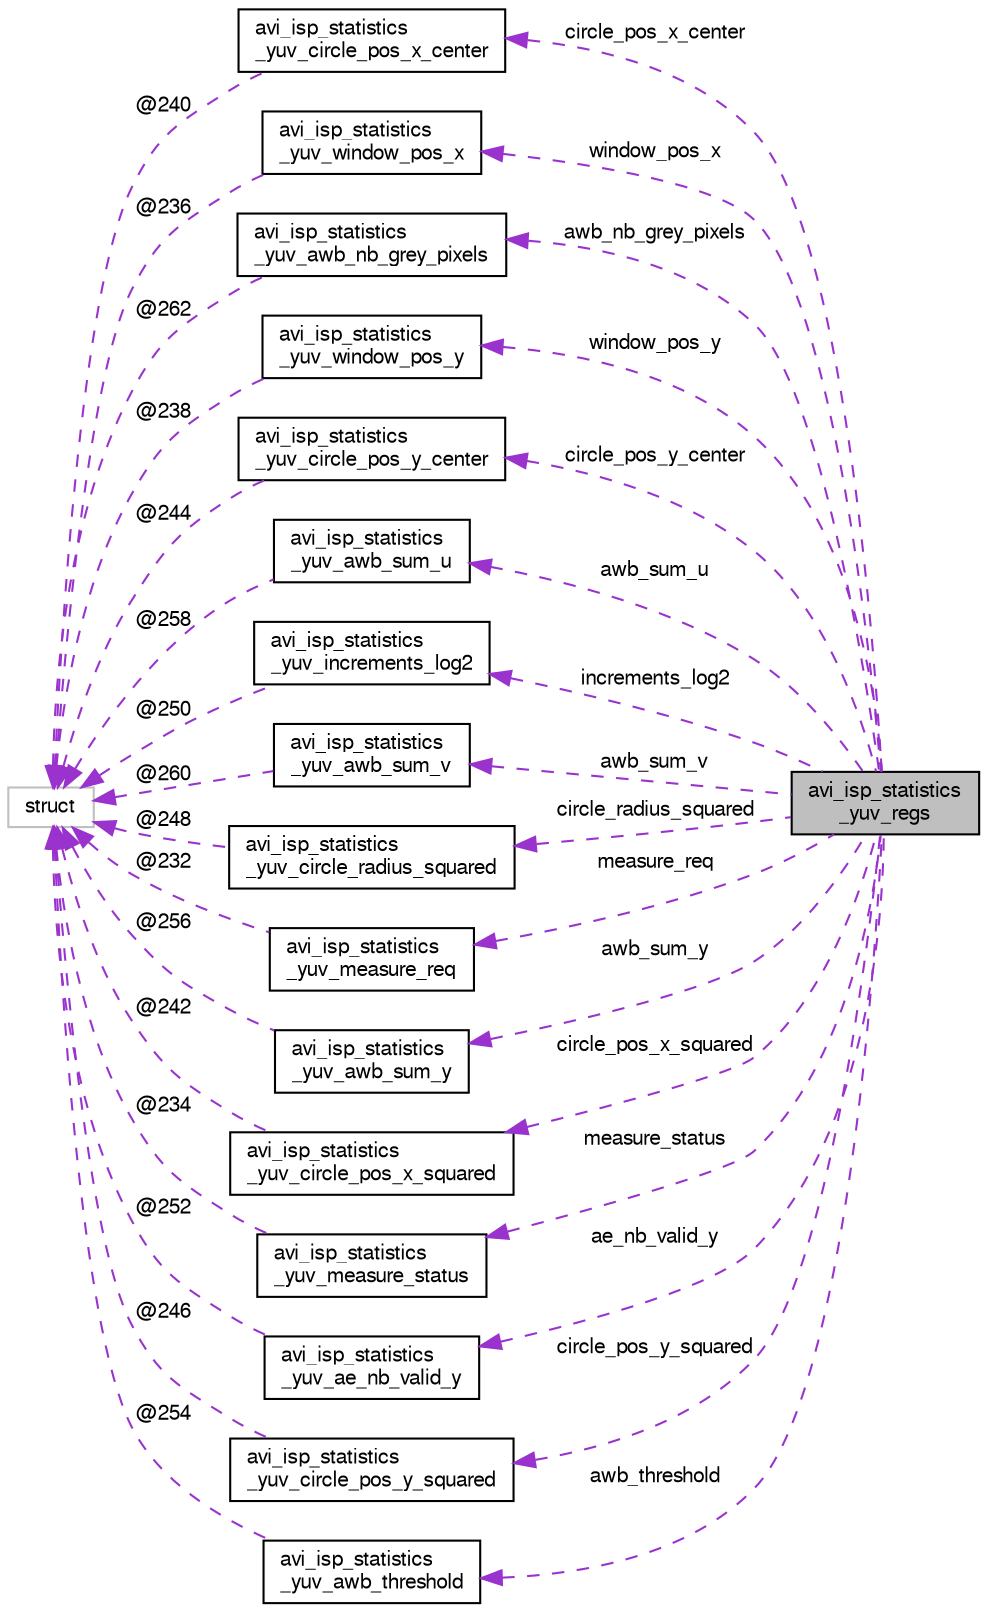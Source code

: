 digraph "avi_isp_statistics_yuv_regs"
{
  edge [fontname="FreeSans",fontsize="10",labelfontname="FreeSans",labelfontsize="10"];
  node [fontname="FreeSans",fontsize="10",shape=record];
  rankdir="LR";
  Node1 [label="avi_isp_statistics\l_yuv_regs",height=0.2,width=0.4,color="black", fillcolor="grey75", style="filled", fontcolor="black"];
  Node2 -> Node1 [dir="back",color="darkorchid3",fontsize="10",style="dashed",label=" circle_pos_x_center" ,fontname="FreeSans"];
  Node2 [label="avi_isp_statistics\l_yuv_circle_pos_x_center",height=0.2,width=0.4,color="black", fillcolor="white", style="filled",URL="$avi__isp__statistics__yuv_8h.html#unionavi__isp__statistics__yuv__circle__pos__x__center"];
  Node3 -> Node2 [dir="back",color="darkorchid3",fontsize="10",style="dashed",label=" @240" ,fontname="FreeSans"];
  Node3 [label="struct",height=0.2,width=0.4,color="grey75", fillcolor="white", style="filled"];
  Node4 -> Node1 [dir="back",color="darkorchid3",fontsize="10",style="dashed",label=" window_pos_x" ,fontname="FreeSans"];
  Node4 [label="avi_isp_statistics\l_yuv_window_pos_x",height=0.2,width=0.4,color="black", fillcolor="white", style="filled",URL="$avi__isp__statistics__yuv_8h.html#unionavi__isp__statistics__yuv__window__pos__x"];
  Node3 -> Node4 [dir="back",color="darkorchid3",fontsize="10",style="dashed",label=" @236" ,fontname="FreeSans"];
  Node5 -> Node1 [dir="back",color="darkorchid3",fontsize="10",style="dashed",label=" awb_nb_grey_pixels" ,fontname="FreeSans"];
  Node5 [label="avi_isp_statistics\l_yuv_awb_nb_grey_pixels",height=0.2,width=0.4,color="black", fillcolor="white", style="filled",URL="$avi__isp__statistics__yuv_8h.html#unionavi__isp__statistics__yuv__awb__nb__grey__pixels"];
  Node3 -> Node5 [dir="back",color="darkorchid3",fontsize="10",style="dashed",label=" @262" ,fontname="FreeSans"];
  Node6 -> Node1 [dir="back",color="darkorchid3",fontsize="10",style="dashed",label=" window_pos_y" ,fontname="FreeSans"];
  Node6 [label="avi_isp_statistics\l_yuv_window_pos_y",height=0.2,width=0.4,color="black", fillcolor="white", style="filled",URL="$avi__isp__statistics__yuv_8h.html#unionavi__isp__statistics__yuv__window__pos__y"];
  Node3 -> Node6 [dir="back",color="darkorchid3",fontsize="10",style="dashed",label=" @238" ,fontname="FreeSans"];
  Node7 -> Node1 [dir="back",color="darkorchid3",fontsize="10",style="dashed",label=" circle_pos_y_center" ,fontname="FreeSans"];
  Node7 [label="avi_isp_statistics\l_yuv_circle_pos_y_center",height=0.2,width=0.4,color="black", fillcolor="white", style="filled",URL="$avi__isp__statistics__yuv_8h.html#unionavi__isp__statistics__yuv__circle__pos__y__center"];
  Node3 -> Node7 [dir="back",color="darkorchid3",fontsize="10",style="dashed",label=" @244" ,fontname="FreeSans"];
  Node8 -> Node1 [dir="back",color="darkorchid3",fontsize="10",style="dashed",label=" awb_sum_u" ,fontname="FreeSans"];
  Node8 [label="avi_isp_statistics\l_yuv_awb_sum_u",height=0.2,width=0.4,color="black", fillcolor="white", style="filled",URL="$avi__isp__statistics__yuv_8h.html#unionavi__isp__statistics__yuv__awb__sum__u"];
  Node3 -> Node8 [dir="back",color="darkorchid3",fontsize="10",style="dashed",label=" @258" ,fontname="FreeSans"];
  Node9 -> Node1 [dir="back",color="darkorchid3",fontsize="10",style="dashed",label=" increments_log2" ,fontname="FreeSans"];
  Node9 [label="avi_isp_statistics\l_yuv_increments_log2",height=0.2,width=0.4,color="black", fillcolor="white", style="filled",URL="$avi__isp__statistics__yuv_8h.html#unionavi__isp__statistics__yuv__increments__log2"];
  Node3 -> Node9 [dir="back",color="darkorchid3",fontsize="10",style="dashed",label=" @250" ,fontname="FreeSans"];
  Node10 -> Node1 [dir="back",color="darkorchid3",fontsize="10",style="dashed",label=" awb_sum_v" ,fontname="FreeSans"];
  Node10 [label="avi_isp_statistics\l_yuv_awb_sum_v",height=0.2,width=0.4,color="black", fillcolor="white", style="filled",URL="$avi__isp__statistics__yuv_8h.html#unionavi__isp__statistics__yuv__awb__sum__v"];
  Node3 -> Node10 [dir="back",color="darkorchid3",fontsize="10",style="dashed",label=" @260" ,fontname="FreeSans"];
  Node11 -> Node1 [dir="back",color="darkorchid3",fontsize="10",style="dashed",label=" circle_radius_squared" ,fontname="FreeSans"];
  Node11 [label="avi_isp_statistics\l_yuv_circle_radius_squared",height=0.2,width=0.4,color="black", fillcolor="white", style="filled",URL="$avi__isp__statistics__yuv_8h.html#unionavi__isp__statistics__yuv__circle__radius__squared"];
  Node3 -> Node11 [dir="back",color="darkorchid3",fontsize="10",style="dashed",label=" @248" ,fontname="FreeSans"];
  Node12 -> Node1 [dir="back",color="darkorchid3",fontsize="10",style="dashed",label=" measure_req" ,fontname="FreeSans"];
  Node12 [label="avi_isp_statistics\l_yuv_measure_req",height=0.2,width=0.4,color="black", fillcolor="white", style="filled",URL="$avi__isp__statistics__yuv_8h.html#unionavi__isp__statistics__yuv__measure__req"];
  Node3 -> Node12 [dir="back",color="darkorchid3",fontsize="10",style="dashed",label=" @232" ,fontname="FreeSans"];
  Node13 -> Node1 [dir="back",color="darkorchid3",fontsize="10",style="dashed",label=" awb_sum_y" ,fontname="FreeSans"];
  Node13 [label="avi_isp_statistics\l_yuv_awb_sum_y",height=0.2,width=0.4,color="black", fillcolor="white", style="filled",URL="$avi__isp__statistics__yuv_8h.html#unionavi__isp__statistics__yuv__awb__sum__y"];
  Node3 -> Node13 [dir="back",color="darkorchid3",fontsize="10",style="dashed",label=" @256" ,fontname="FreeSans"];
  Node14 -> Node1 [dir="back",color="darkorchid3",fontsize="10",style="dashed",label=" circle_pos_x_squared" ,fontname="FreeSans"];
  Node14 [label="avi_isp_statistics\l_yuv_circle_pos_x_squared",height=0.2,width=0.4,color="black", fillcolor="white", style="filled",URL="$avi__isp__statistics__yuv_8h.html#unionavi__isp__statistics__yuv__circle__pos__x__squared"];
  Node3 -> Node14 [dir="back",color="darkorchid3",fontsize="10",style="dashed",label=" @242" ,fontname="FreeSans"];
  Node15 -> Node1 [dir="back",color="darkorchid3",fontsize="10",style="dashed",label=" measure_status" ,fontname="FreeSans"];
  Node15 [label="avi_isp_statistics\l_yuv_measure_status",height=0.2,width=0.4,color="black", fillcolor="white", style="filled",URL="$avi__isp__statistics__yuv_8h.html#unionavi__isp__statistics__yuv__measure__status"];
  Node3 -> Node15 [dir="back",color="darkorchid3",fontsize="10",style="dashed",label=" @234" ,fontname="FreeSans"];
  Node16 -> Node1 [dir="back",color="darkorchid3",fontsize="10",style="dashed",label=" ae_nb_valid_y" ,fontname="FreeSans"];
  Node16 [label="avi_isp_statistics\l_yuv_ae_nb_valid_y",height=0.2,width=0.4,color="black", fillcolor="white", style="filled",URL="$avi__isp__statistics__yuv_8h.html#unionavi__isp__statistics__yuv__ae__nb__valid__y"];
  Node3 -> Node16 [dir="back",color="darkorchid3",fontsize="10",style="dashed",label=" @252" ,fontname="FreeSans"];
  Node17 -> Node1 [dir="back",color="darkorchid3",fontsize="10",style="dashed",label=" circle_pos_y_squared" ,fontname="FreeSans"];
  Node17 [label="avi_isp_statistics\l_yuv_circle_pos_y_squared",height=0.2,width=0.4,color="black", fillcolor="white", style="filled",URL="$avi__isp__statistics__yuv_8h.html#unionavi__isp__statistics__yuv__circle__pos__y__squared"];
  Node3 -> Node17 [dir="back",color="darkorchid3",fontsize="10",style="dashed",label=" @246" ,fontname="FreeSans"];
  Node18 -> Node1 [dir="back",color="darkorchid3",fontsize="10",style="dashed",label=" awb_threshold" ,fontname="FreeSans"];
  Node18 [label="avi_isp_statistics\l_yuv_awb_threshold",height=0.2,width=0.4,color="black", fillcolor="white", style="filled",URL="$avi__isp__statistics__yuv_8h.html#unionavi__isp__statistics__yuv__awb__threshold"];
  Node3 -> Node18 [dir="back",color="darkorchid3",fontsize="10",style="dashed",label=" @254" ,fontname="FreeSans"];
}
